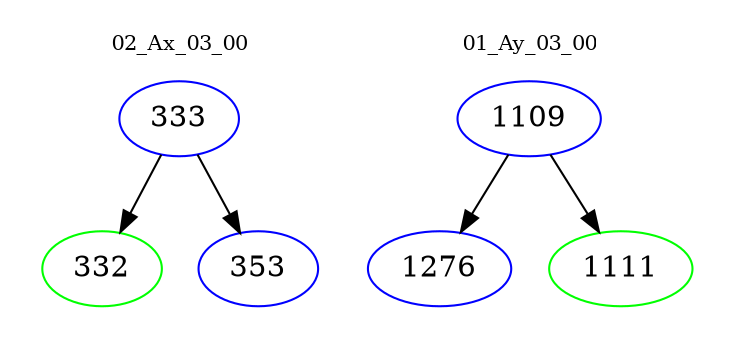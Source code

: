 digraph{
subgraph cluster_0 {
color = white
label = "02_Ax_03_00";
fontsize=10;
T0_333 [label="333", color="blue"]
T0_333 -> T0_332 [color="black"]
T0_332 [label="332", color="green"]
T0_333 -> T0_353 [color="black"]
T0_353 [label="353", color="blue"]
}
subgraph cluster_1 {
color = white
label = "01_Ay_03_00";
fontsize=10;
T1_1109 [label="1109", color="blue"]
T1_1109 -> T1_1276 [color="black"]
T1_1276 [label="1276", color="blue"]
T1_1109 -> T1_1111 [color="black"]
T1_1111 [label="1111", color="green"]
}
}
